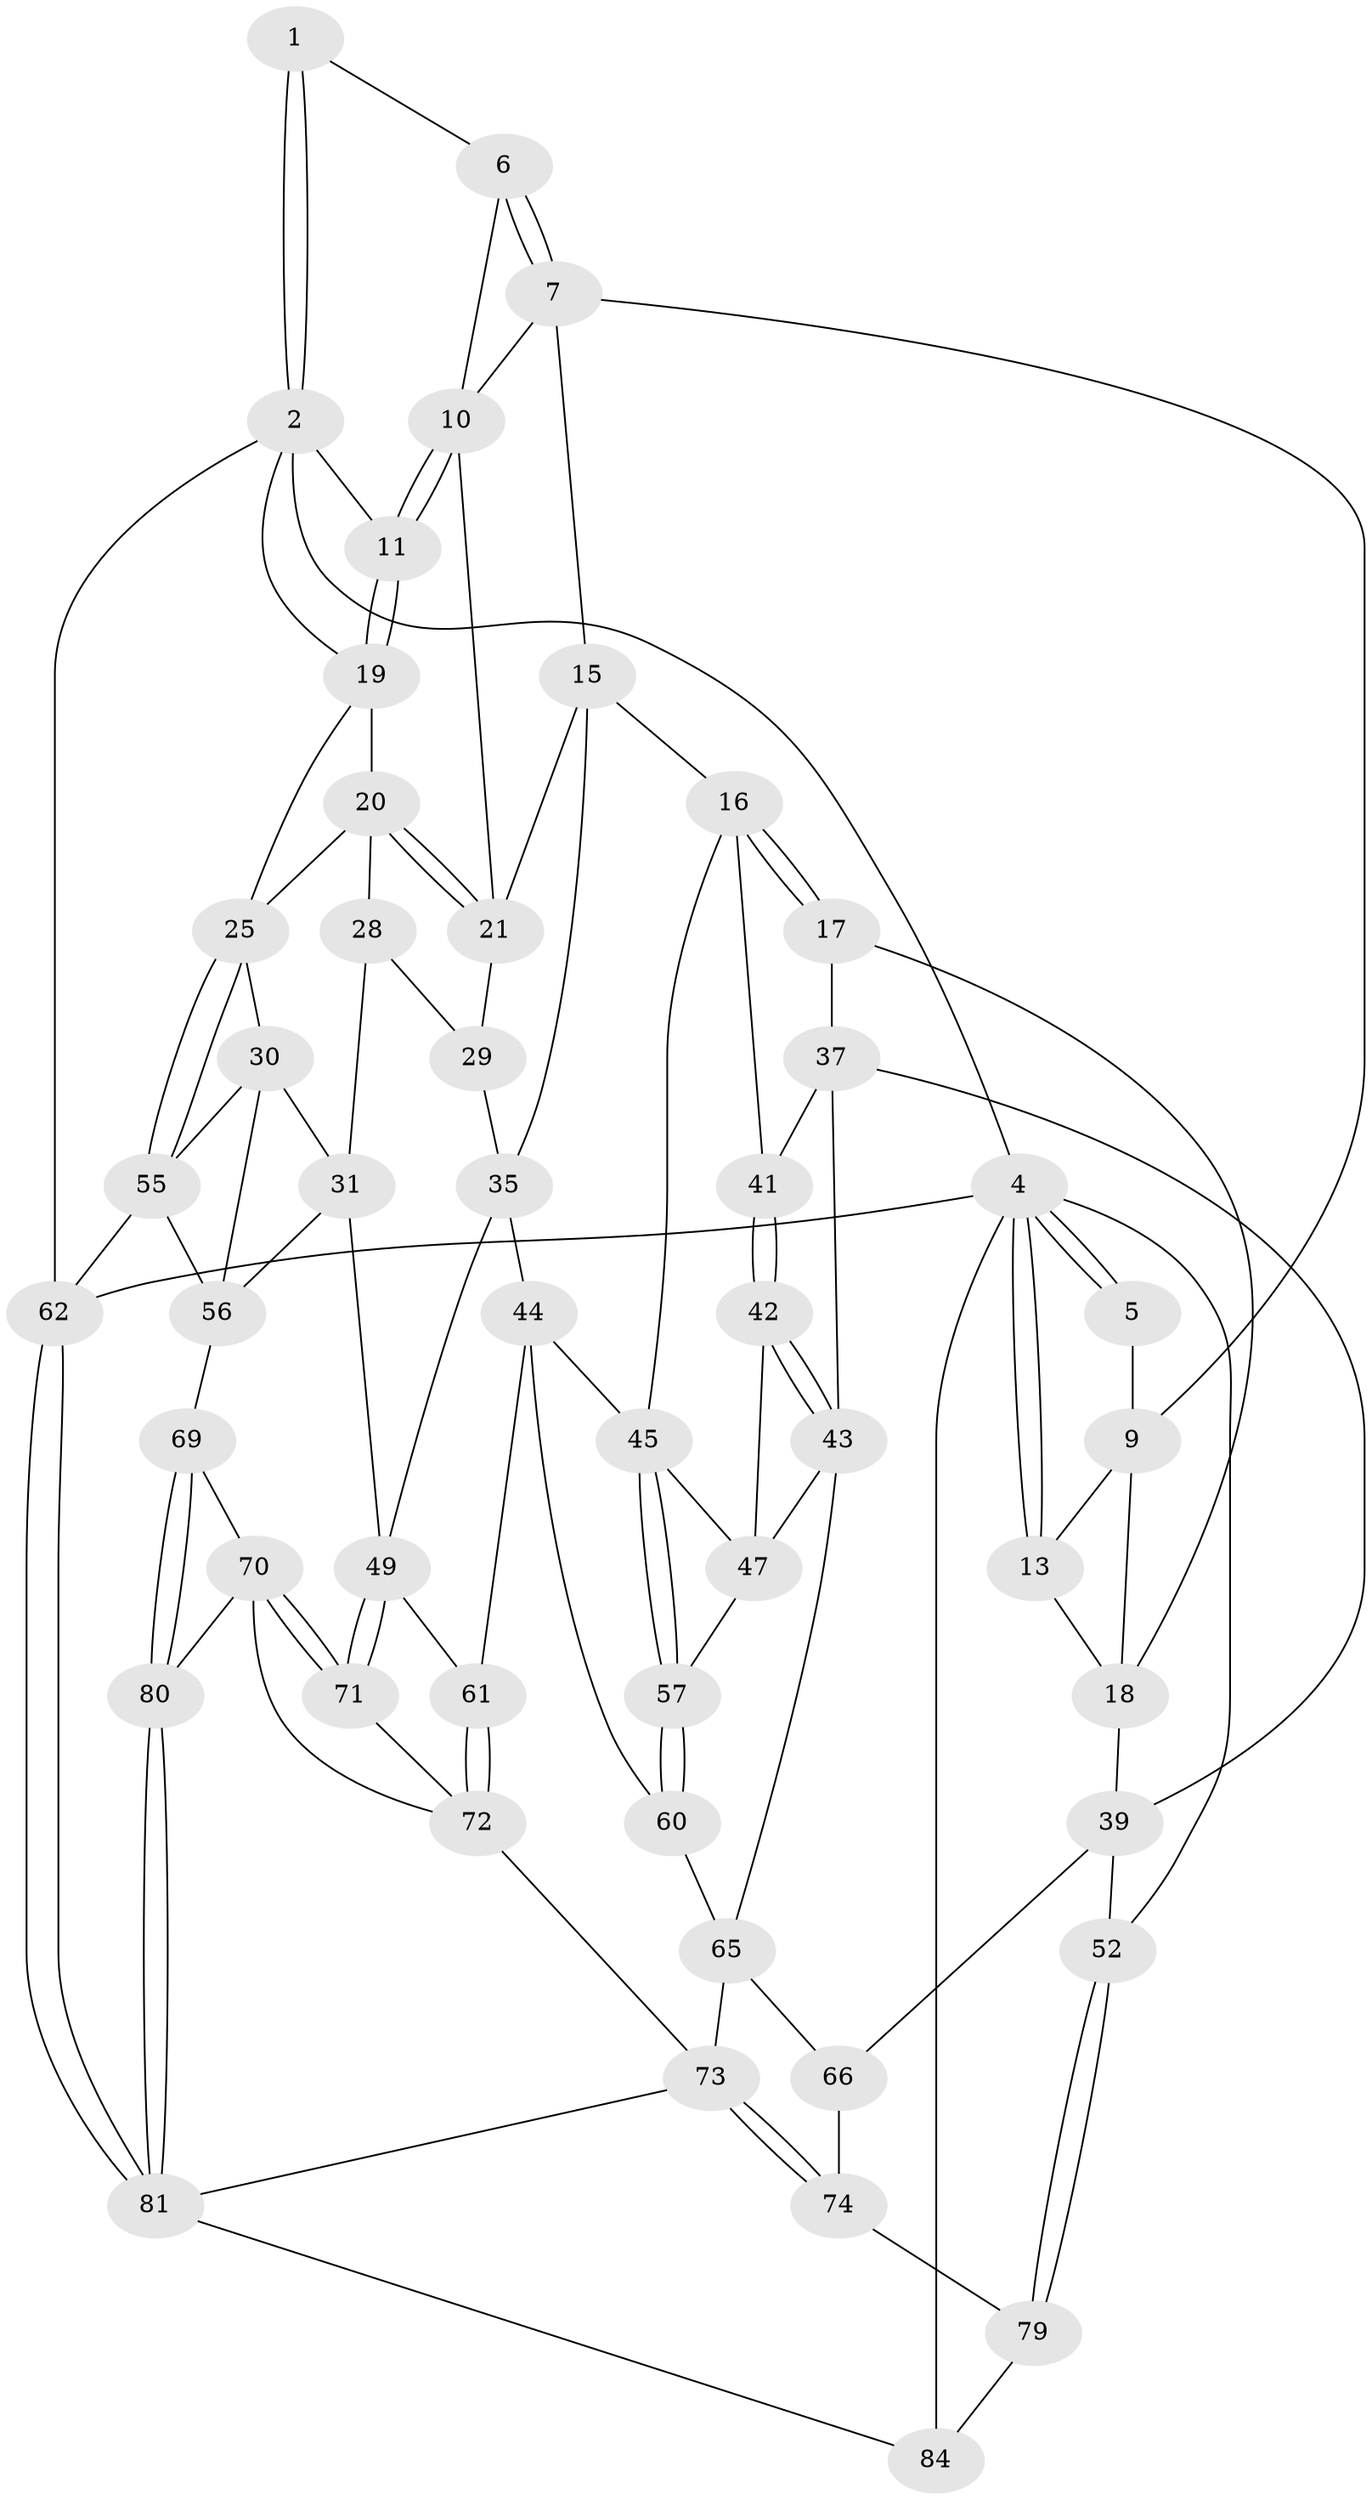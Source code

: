 // original degree distribution, {3: 0.023809523809523808, 5: 0.4523809523809524, 6: 0.25, 4: 0.27380952380952384}
// Generated by graph-tools (version 1.1) at 2025/11/02/27/25 16:11:54]
// undirected, 51 vertices, 113 edges
graph export_dot {
graph [start="1"]
  node [color=gray90,style=filled];
  1 [pos="+0.48284568307973935+0"];
  2 [pos="+0.8932157871404788+0",super="+3"];
  4 [pos="+0+0",super="+53"];
  5 [pos="+0.2837853161988224+0"];
  6 [pos="+0.5013834429089015+0"];
  7 [pos="+0.35843145052018993+0.1478958867636751",super="+8"];
  9 [pos="+0.2613794865722284+0.07818645045933337",super="+14"];
  10 [pos="+0.5660344899775627+0.08470313647980336",super="+12"];
  11 [pos="+0.7717461247104102+0.07535106061401867"];
  13 [pos="+0+0"];
  15 [pos="+0.3698341856519364+0.32647885639408597",super="+24"];
  16 [pos="+0.22912643294440924+0.3664376234883239",super="+40"];
  17 [pos="+0.11139317512576444+0.2763391569832372"];
  18 [pos="+0.09597702161418291+0.25692703175557086",super="+33"];
  19 [pos="+0.7843068999014466+0.14936922650906886",super="+22"];
  20 [pos="+0.7791633959042228+0.18643617577263785",super="+27"];
  21 [pos="+0.5719426071121155+0.2625802761643583",super="+23"];
  25 [pos="+1+0.3745461914417221",super="+26"];
  28 [pos="+0.7046272578580705+0.3602011223836275",super="+32"];
  29 [pos="+0.6206086528457665+0.3479914929565353",super="+34"];
  30 [pos="+0.8387136168254623+0.45404179083967416",super="+54"];
  31 [pos="+0.7631842174396667+0.4730329834428159",super="+48"];
  35 [pos="+0.531278482744734+0.49937847496657123",super="+36"];
  37 [pos="+0.05088848075030052+0.4454168118323473",super="+38"];
  39 [pos="+0+0.5291025528786323",super="+51"];
  41 [pos="+0.14353003577981754+0.4264419140421721"];
  42 [pos="+0.03866348307619195+0.5518518890005302"];
  43 [pos="+0.02695272822867992+0.5554044920117507",super="+64"];
  44 [pos="+0.410332067715239+0.513875944601399",super="+59"];
  45 [pos="+0.26849340540446653+0.5340142314672248",super="+46"];
  47 [pos="+0.14526572393388792+0.5351309021486381",super="+58"];
  49 [pos="+0.6397679893230868+0.6377443480242274",super="+50"];
  52 [pos="+0+1"];
  55 [pos="+1+0.48299315702716616",super="+63"];
  56 [pos="+0.8134034922983354+0.6543096682714153",super="+67"];
  57 [pos="+0.2656869393210757+0.6451553716001587"];
  60 [pos="+0.33825383320522673+0.7075956579671843"];
  61 [pos="+0.417900179546449+0.685297128568806"];
  62 [pos="+1+1"];
  65 [pos="+0.11254965542368078+0.6928725367115042",super="+68"];
  66 [pos="+0.1087341855646942+0.7018677839012472"];
  69 [pos="+0.7949199062430676+0.8391762281572385"];
  70 [pos="+0.7207861456381338+0.8013991189661411",super="+78"];
  71 [pos="+0.6256220859326052+0.6748724555382272"];
  72 [pos="+0.5612038594385292+0.7168882890521663",super="+76"];
  73 [pos="+0.3088044324473914+0.8657243627305657",super="+77"];
  74 [pos="+0.21017045755032301+0.8759463667462537",super="+75"];
  79 [pos="+0+0.9924577130003914",super="+82"];
  80 [pos="+0.8079918656012509+0.9241494707415956"];
  81 [pos="+1+1",super="+83"];
  84 [pos="+0.15650107909668598+1"];
  1 -- 2;
  1 -- 2;
  1 -- 6;
  2 -- 11;
  2 -- 4;
  2 -- 62;
  2 -- 19;
  4 -- 5;
  4 -- 5;
  4 -- 13;
  4 -- 13;
  4 -- 62;
  4 -- 52;
  4 -- 84;
  5 -- 9;
  6 -- 7;
  6 -- 7;
  6 -- 10;
  7 -- 9;
  7 -- 15;
  7 -- 10;
  9 -- 18;
  9 -- 13;
  10 -- 11;
  10 -- 11;
  10 -- 21;
  11 -- 19;
  11 -- 19;
  13 -- 18;
  15 -- 16;
  15 -- 21;
  15 -- 35;
  16 -- 17;
  16 -- 17;
  16 -- 41;
  16 -- 45;
  17 -- 18;
  17 -- 37;
  18 -- 39;
  19 -- 20;
  19 -- 25;
  20 -- 21;
  20 -- 21;
  20 -- 25;
  20 -- 28;
  21 -- 29;
  25 -- 55;
  25 -- 55;
  25 -- 30;
  28 -- 29 [weight=2];
  28 -- 31;
  29 -- 35;
  30 -- 31;
  30 -- 56;
  30 -- 55;
  31 -- 56;
  31 -- 49;
  35 -- 44;
  35 -- 49;
  37 -- 41;
  37 -- 43;
  37 -- 39;
  39 -- 66;
  39 -- 52;
  41 -- 42;
  41 -- 42;
  42 -- 43;
  42 -- 43;
  42 -- 47;
  43 -- 65;
  43 -- 47;
  44 -- 45;
  44 -- 61;
  44 -- 60;
  45 -- 57;
  45 -- 57;
  45 -- 47;
  47 -- 57;
  49 -- 71;
  49 -- 71;
  49 -- 61;
  52 -- 79;
  52 -- 79;
  55 -- 62;
  55 -- 56;
  56 -- 69;
  57 -- 60;
  57 -- 60;
  60 -- 65;
  61 -- 72;
  61 -- 72;
  62 -- 81;
  62 -- 81;
  65 -- 66;
  65 -- 73;
  66 -- 74;
  69 -- 70;
  69 -- 80;
  69 -- 80;
  70 -- 71;
  70 -- 71;
  70 -- 80;
  70 -- 72;
  71 -- 72;
  72 -- 73;
  73 -- 74;
  73 -- 74;
  73 -- 81;
  74 -- 79 [weight=2];
  79 -- 84;
  80 -- 81;
  80 -- 81;
  81 -- 84;
}
